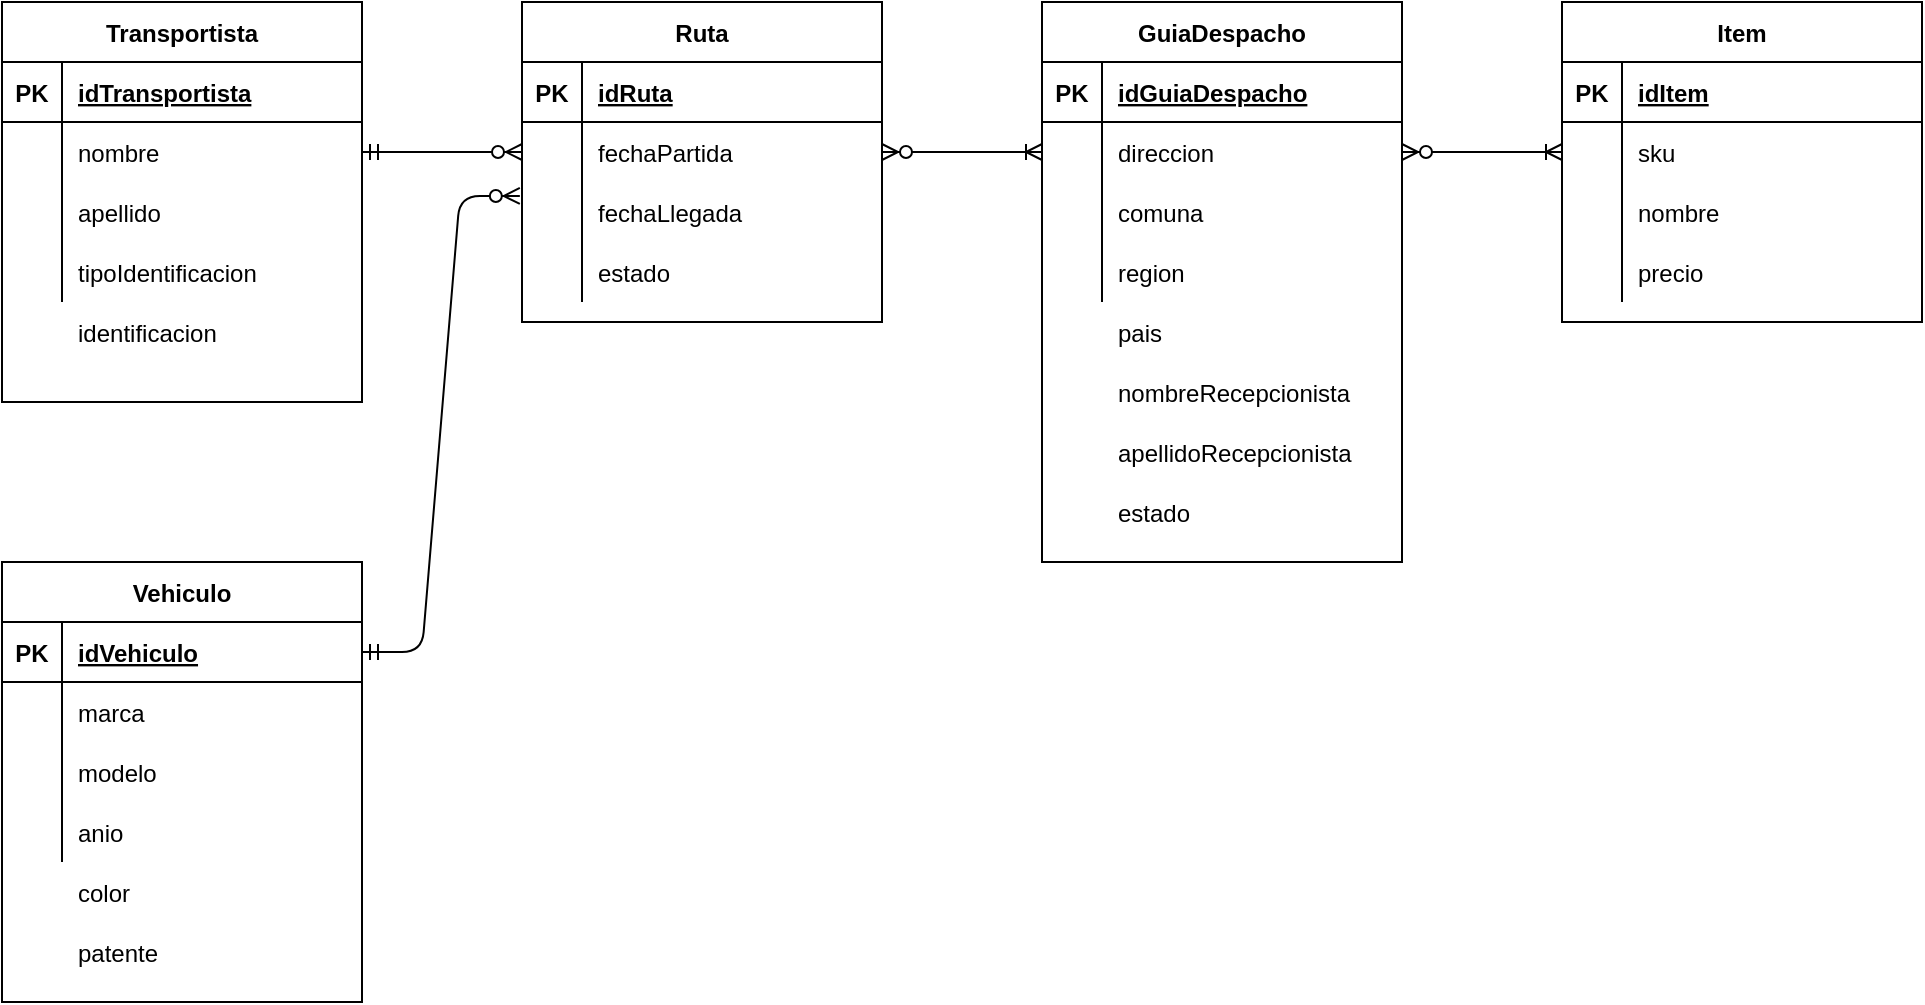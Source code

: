 <mxfile version="13.3.1" type="device"><diagram id="C5RBs43oDa-KdzZeNtuy" name="Page-1"><mxGraphModel dx="1106" dy="822" grid="1" gridSize="10" guides="1" tooltips="1" connect="1" arrows="1" fold="1" page="1" pageScale="1" pageWidth="827" pageHeight="1169" math="0" shadow="0"><root><mxCell id="WIyWlLk6GJQsqaUBKTNV-0"/><mxCell id="WIyWlLk6GJQsqaUBKTNV-1" parent="WIyWlLk6GJQsqaUBKTNV-0"/><mxCell id="8qMr-S2aJxhPb25OZAwz-13" value="Transportista" style="shape=table;startSize=30;container=1;collapsible=1;childLayout=tableLayout;fixedRows=1;rowLines=0;fontStyle=1;align=center;resizeLast=1;" vertex="1" parent="WIyWlLk6GJQsqaUBKTNV-1"><mxGeometry x="80" y="100" width="180" height="200" as="geometry"/></mxCell><mxCell id="8qMr-S2aJxhPb25OZAwz-14" value="" style="shape=partialRectangle;collapsible=0;dropTarget=0;pointerEvents=0;fillColor=none;top=0;left=0;bottom=1;right=0;points=[[0,0.5],[1,0.5]];portConstraint=eastwest;" vertex="1" parent="8qMr-S2aJxhPb25OZAwz-13"><mxGeometry y="30" width="180" height="30" as="geometry"/></mxCell><mxCell id="8qMr-S2aJxhPb25OZAwz-15" value="PK" style="shape=partialRectangle;connectable=0;fillColor=none;top=0;left=0;bottom=0;right=0;fontStyle=1;overflow=hidden;" vertex="1" parent="8qMr-S2aJxhPb25OZAwz-14"><mxGeometry width="30" height="30" as="geometry"/></mxCell><mxCell id="8qMr-S2aJxhPb25OZAwz-16" value="idTransportista" style="shape=partialRectangle;connectable=0;fillColor=none;top=0;left=0;bottom=0;right=0;align=left;spacingLeft=6;fontStyle=5;overflow=hidden;" vertex="1" parent="8qMr-S2aJxhPb25OZAwz-14"><mxGeometry x="30" width="150" height="30" as="geometry"/></mxCell><mxCell id="8qMr-S2aJxhPb25OZAwz-17" value="" style="shape=partialRectangle;collapsible=0;dropTarget=0;pointerEvents=0;fillColor=none;top=0;left=0;bottom=0;right=0;points=[[0,0.5],[1,0.5]];portConstraint=eastwest;" vertex="1" parent="8qMr-S2aJxhPb25OZAwz-13"><mxGeometry y="60" width="180" height="30" as="geometry"/></mxCell><mxCell id="8qMr-S2aJxhPb25OZAwz-18" value="" style="shape=partialRectangle;connectable=0;fillColor=none;top=0;left=0;bottom=0;right=0;editable=1;overflow=hidden;" vertex="1" parent="8qMr-S2aJxhPb25OZAwz-17"><mxGeometry width="30" height="30" as="geometry"/></mxCell><mxCell id="8qMr-S2aJxhPb25OZAwz-19" value="nombre" style="shape=partialRectangle;connectable=0;fillColor=none;top=0;left=0;bottom=0;right=0;align=left;spacingLeft=6;overflow=hidden;" vertex="1" parent="8qMr-S2aJxhPb25OZAwz-17"><mxGeometry x="30" width="150" height="30" as="geometry"/></mxCell><mxCell id="8qMr-S2aJxhPb25OZAwz-20" value="" style="shape=partialRectangle;collapsible=0;dropTarget=0;pointerEvents=0;fillColor=none;top=0;left=0;bottom=0;right=0;points=[[0,0.5],[1,0.5]];portConstraint=eastwest;" vertex="1" parent="8qMr-S2aJxhPb25OZAwz-13"><mxGeometry y="90" width="180" height="30" as="geometry"/></mxCell><mxCell id="8qMr-S2aJxhPb25OZAwz-21" value="" style="shape=partialRectangle;connectable=0;fillColor=none;top=0;left=0;bottom=0;right=0;editable=1;overflow=hidden;" vertex="1" parent="8qMr-S2aJxhPb25OZAwz-20"><mxGeometry width="30" height="30" as="geometry"/></mxCell><mxCell id="8qMr-S2aJxhPb25OZAwz-22" value="apellido" style="shape=partialRectangle;connectable=0;fillColor=none;top=0;left=0;bottom=0;right=0;align=left;spacingLeft=6;overflow=hidden;" vertex="1" parent="8qMr-S2aJxhPb25OZAwz-20"><mxGeometry x="30" width="150" height="30" as="geometry"/></mxCell><mxCell id="8qMr-S2aJxhPb25OZAwz-23" value="" style="shape=partialRectangle;collapsible=0;dropTarget=0;pointerEvents=0;fillColor=none;top=0;left=0;bottom=0;right=0;points=[[0,0.5],[1,0.5]];portConstraint=eastwest;" vertex="1" parent="8qMr-S2aJxhPb25OZAwz-13"><mxGeometry y="120" width="180" height="30" as="geometry"/></mxCell><mxCell id="8qMr-S2aJxhPb25OZAwz-24" value="" style="shape=partialRectangle;connectable=0;fillColor=none;top=0;left=0;bottom=0;right=0;editable=1;overflow=hidden;" vertex="1" parent="8qMr-S2aJxhPb25OZAwz-23"><mxGeometry width="30" height="30" as="geometry"/></mxCell><mxCell id="8qMr-S2aJxhPb25OZAwz-25" value="tipoIdentificacion" style="shape=partialRectangle;connectable=0;fillColor=none;top=0;left=0;bottom=0;right=0;align=left;spacingLeft=6;overflow=hidden;" vertex="1" parent="8qMr-S2aJxhPb25OZAwz-23"><mxGeometry x="30" width="150" height="30" as="geometry"/></mxCell><mxCell id="8qMr-S2aJxhPb25OZAwz-26" value="Vehiculo" style="shape=table;startSize=30;container=1;collapsible=1;childLayout=tableLayout;fixedRows=1;rowLines=0;fontStyle=1;align=center;resizeLast=1;" vertex="1" parent="WIyWlLk6GJQsqaUBKTNV-1"><mxGeometry x="80" y="380" width="180" height="220" as="geometry"/></mxCell><mxCell id="8qMr-S2aJxhPb25OZAwz-27" value="" style="shape=partialRectangle;collapsible=0;dropTarget=0;pointerEvents=0;fillColor=none;top=0;left=0;bottom=1;right=0;points=[[0,0.5],[1,0.5]];portConstraint=eastwest;" vertex="1" parent="8qMr-S2aJxhPb25OZAwz-26"><mxGeometry y="30" width="180" height="30" as="geometry"/></mxCell><mxCell id="8qMr-S2aJxhPb25OZAwz-28" value="PK" style="shape=partialRectangle;connectable=0;fillColor=none;top=0;left=0;bottom=0;right=0;fontStyle=1;overflow=hidden;" vertex="1" parent="8qMr-S2aJxhPb25OZAwz-27"><mxGeometry width="30" height="30" as="geometry"/></mxCell><mxCell id="8qMr-S2aJxhPb25OZAwz-29" value="idVehiculo" style="shape=partialRectangle;connectable=0;fillColor=none;top=0;left=0;bottom=0;right=0;align=left;spacingLeft=6;fontStyle=5;overflow=hidden;" vertex="1" parent="8qMr-S2aJxhPb25OZAwz-27"><mxGeometry x="30" width="150" height="30" as="geometry"/></mxCell><mxCell id="8qMr-S2aJxhPb25OZAwz-30" value="" style="shape=partialRectangle;collapsible=0;dropTarget=0;pointerEvents=0;fillColor=none;top=0;left=0;bottom=0;right=0;points=[[0,0.5],[1,0.5]];portConstraint=eastwest;" vertex="1" parent="8qMr-S2aJxhPb25OZAwz-26"><mxGeometry y="60" width="180" height="30" as="geometry"/></mxCell><mxCell id="8qMr-S2aJxhPb25OZAwz-31" value="" style="shape=partialRectangle;connectable=0;fillColor=none;top=0;left=0;bottom=0;right=0;editable=1;overflow=hidden;" vertex="1" parent="8qMr-S2aJxhPb25OZAwz-30"><mxGeometry width="30" height="30" as="geometry"/></mxCell><mxCell id="8qMr-S2aJxhPb25OZAwz-32" value="marca" style="shape=partialRectangle;connectable=0;fillColor=none;top=0;left=0;bottom=0;right=0;align=left;spacingLeft=6;overflow=hidden;" vertex="1" parent="8qMr-S2aJxhPb25OZAwz-30"><mxGeometry x="30" width="150" height="30" as="geometry"/></mxCell><mxCell id="8qMr-S2aJxhPb25OZAwz-33" value="" style="shape=partialRectangle;collapsible=0;dropTarget=0;pointerEvents=0;fillColor=none;top=0;left=0;bottom=0;right=0;points=[[0,0.5],[1,0.5]];portConstraint=eastwest;" vertex="1" parent="8qMr-S2aJxhPb25OZAwz-26"><mxGeometry y="90" width="180" height="30" as="geometry"/></mxCell><mxCell id="8qMr-S2aJxhPb25OZAwz-34" value="" style="shape=partialRectangle;connectable=0;fillColor=none;top=0;left=0;bottom=0;right=0;editable=1;overflow=hidden;" vertex="1" parent="8qMr-S2aJxhPb25OZAwz-33"><mxGeometry width="30" height="30" as="geometry"/></mxCell><mxCell id="8qMr-S2aJxhPb25OZAwz-35" value="modelo" style="shape=partialRectangle;connectable=0;fillColor=none;top=0;left=0;bottom=0;right=0;align=left;spacingLeft=6;overflow=hidden;" vertex="1" parent="8qMr-S2aJxhPb25OZAwz-33"><mxGeometry x="30" width="150" height="30" as="geometry"/></mxCell><mxCell id="8qMr-S2aJxhPb25OZAwz-36" value="" style="shape=partialRectangle;collapsible=0;dropTarget=0;pointerEvents=0;fillColor=none;top=0;left=0;bottom=0;right=0;points=[[0,0.5],[1,0.5]];portConstraint=eastwest;" vertex="1" parent="8qMr-S2aJxhPb25OZAwz-26"><mxGeometry y="120" width="180" height="30" as="geometry"/></mxCell><mxCell id="8qMr-S2aJxhPb25OZAwz-37" value="" style="shape=partialRectangle;connectable=0;fillColor=none;top=0;left=0;bottom=0;right=0;editable=1;overflow=hidden;" vertex="1" parent="8qMr-S2aJxhPb25OZAwz-36"><mxGeometry width="30" height="30" as="geometry"/></mxCell><mxCell id="8qMr-S2aJxhPb25OZAwz-38" value="anio" style="shape=partialRectangle;connectable=0;fillColor=none;top=0;left=0;bottom=0;right=0;align=left;spacingLeft=6;overflow=hidden;" vertex="1" parent="8qMr-S2aJxhPb25OZAwz-36"><mxGeometry x="30" width="150" height="30" as="geometry"/></mxCell><mxCell id="8qMr-S2aJxhPb25OZAwz-39" value="GuiaDespacho" style="shape=table;startSize=30;container=1;collapsible=1;childLayout=tableLayout;fixedRows=1;rowLines=0;fontStyle=1;align=center;resizeLast=1;" vertex="1" parent="WIyWlLk6GJQsqaUBKTNV-1"><mxGeometry x="600" y="100" width="180" height="280" as="geometry"/></mxCell><mxCell id="8qMr-S2aJxhPb25OZAwz-40" value="" style="shape=partialRectangle;collapsible=0;dropTarget=0;pointerEvents=0;fillColor=none;top=0;left=0;bottom=1;right=0;points=[[0,0.5],[1,0.5]];portConstraint=eastwest;" vertex="1" parent="8qMr-S2aJxhPb25OZAwz-39"><mxGeometry y="30" width="180" height="30" as="geometry"/></mxCell><mxCell id="8qMr-S2aJxhPb25OZAwz-41" value="PK" style="shape=partialRectangle;connectable=0;fillColor=none;top=0;left=0;bottom=0;right=0;fontStyle=1;overflow=hidden;" vertex="1" parent="8qMr-S2aJxhPb25OZAwz-40"><mxGeometry width="30" height="30" as="geometry"/></mxCell><mxCell id="8qMr-S2aJxhPb25OZAwz-42" value="idGuiaDespacho" style="shape=partialRectangle;connectable=0;fillColor=none;top=0;left=0;bottom=0;right=0;align=left;spacingLeft=6;fontStyle=5;overflow=hidden;" vertex="1" parent="8qMr-S2aJxhPb25OZAwz-40"><mxGeometry x="30" width="150" height="30" as="geometry"/></mxCell><mxCell id="8qMr-S2aJxhPb25OZAwz-43" value="" style="shape=partialRectangle;collapsible=0;dropTarget=0;pointerEvents=0;fillColor=none;top=0;left=0;bottom=0;right=0;points=[[0,0.5],[1,0.5]];portConstraint=eastwest;" vertex="1" parent="8qMr-S2aJxhPb25OZAwz-39"><mxGeometry y="60" width="180" height="30" as="geometry"/></mxCell><mxCell id="8qMr-S2aJxhPb25OZAwz-44" value="" style="shape=partialRectangle;connectable=0;fillColor=none;top=0;left=0;bottom=0;right=0;editable=1;overflow=hidden;" vertex="1" parent="8qMr-S2aJxhPb25OZAwz-43"><mxGeometry width="30" height="30" as="geometry"/></mxCell><mxCell id="8qMr-S2aJxhPb25OZAwz-45" value="direccion" style="shape=partialRectangle;connectable=0;fillColor=none;top=0;left=0;bottom=0;right=0;align=left;spacingLeft=6;overflow=hidden;" vertex="1" parent="8qMr-S2aJxhPb25OZAwz-43"><mxGeometry x="30" width="150" height="30" as="geometry"/></mxCell><mxCell id="8qMr-S2aJxhPb25OZAwz-46" value="" style="shape=partialRectangle;collapsible=0;dropTarget=0;pointerEvents=0;fillColor=none;top=0;left=0;bottom=0;right=0;points=[[0,0.5],[1,0.5]];portConstraint=eastwest;" vertex="1" parent="8qMr-S2aJxhPb25OZAwz-39"><mxGeometry y="90" width="180" height="30" as="geometry"/></mxCell><mxCell id="8qMr-S2aJxhPb25OZAwz-47" value="" style="shape=partialRectangle;connectable=0;fillColor=none;top=0;left=0;bottom=0;right=0;editable=1;overflow=hidden;" vertex="1" parent="8qMr-S2aJxhPb25OZAwz-46"><mxGeometry width="30" height="30" as="geometry"/></mxCell><mxCell id="8qMr-S2aJxhPb25OZAwz-48" value="comuna" style="shape=partialRectangle;connectable=0;fillColor=none;top=0;left=0;bottom=0;right=0;align=left;spacingLeft=6;overflow=hidden;" vertex="1" parent="8qMr-S2aJxhPb25OZAwz-46"><mxGeometry x="30" width="150" height="30" as="geometry"/></mxCell><mxCell id="8qMr-S2aJxhPb25OZAwz-49" value="" style="shape=partialRectangle;collapsible=0;dropTarget=0;pointerEvents=0;fillColor=none;top=0;left=0;bottom=0;right=0;points=[[0,0.5],[1,0.5]];portConstraint=eastwest;" vertex="1" parent="8qMr-S2aJxhPb25OZAwz-39"><mxGeometry y="120" width="180" height="30" as="geometry"/></mxCell><mxCell id="8qMr-S2aJxhPb25OZAwz-50" value="" style="shape=partialRectangle;connectable=0;fillColor=none;top=0;left=0;bottom=0;right=0;editable=1;overflow=hidden;" vertex="1" parent="8qMr-S2aJxhPb25OZAwz-49"><mxGeometry width="30" height="30" as="geometry"/></mxCell><mxCell id="8qMr-S2aJxhPb25OZAwz-51" value="region" style="shape=partialRectangle;connectable=0;fillColor=none;top=0;left=0;bottom=0;right=0;align=left;spacingLeft=6;overflow=hidden;" vertex="1" parent="8qMr-S2aJxhPb25OZAwz-49"><mxGeometry x="30" width="150" height="30" as="geometry"/></mxCell><mxCell id="8qMr-S2aJxhPb25OZAwz-0" value="Ruta" style="shape=table;startSize=30;container=1;collapsible=1;childLayout=tableLayout;fixedRows=1;rowLines=0;fontStyle=1;align=center;resizeLast=1;" vertex="1" parent="WIyWlLk6GJQsqaUBKTNV-1"><mxGeometry x="340" y="100" width="180" height="160" as="geometry"/></mxCell><mxCell id="8qMr-S2aJxhPb25OZAwz-1" value="" style="shape=partialRectangle;collapsible=0;dropTarget=0;pointerEvents=0;fillColor=none;top=0;left=0;bottom=1;right=0;points=[[0,0.5],[1,0.5]];portConstraint=eastwest;" vertex="1" parent="8qMr-S2aJxhPb25OZAwz-0"><mxGeometry y="30" width="180" height="30" as="geometry"/></mxCell><mxCell id="8qMr-S2aJxhPb25OZAwz-2" value="PK" style="shape=partialRectangle;connectable=0;fillColor=none;top=0;left=0;bottom=0;right=0;fontStyle=1;overflow=hidden;" vertex="1" parent="8qMr-S2aJxhPb25OZAwz-1"><mxGeometry width="30" height="30" as="geometry"/></mxCell><mxCell id="8qMr-S2aJxhPb25OZAwz-3" value="idRuta" style="shape=partialRectangle;connectable=0;fillColor=none;top=0;left=0;bottom=0;right=0;align=left;spacingLeft=6;fontStyle=5;overflow=hidden;" vertex="1" parent="8qMr-S2aJxhPb25OZAwz-1"><mxGeometry x="30" width="150" height="30" as="geometry"/></mxCell><mxCell id="8qMr-S2aJxhPb25OZAwz-4" value="" style="shape=partialRectangle;collapsible=0;dropTarget=0;pointerEvents=0;fillColor=none;top=0;left=0;bottom=0;right=0;points=[[0,0.5],[1,0.5]];portConstraint=eastwest;" vertex="1" parent="8qMr-S2aJxhPb25OZAwz-0"><mxGeometry y="60" width="180" height="30" as="geometry"/></mxCell><mxCell id="8qMr-S2aJxhPb25OZAwz-5" value="" style="shape=partialRectangle;connectable=0;fillColor=none;top=0;left=0;bottom=0;right=0;editable=1;overflow=hidden;" vertex="1" parent="8qMr-S2aJxhPb25OZAwz-4"><mxGeometry width="30" height="30" as="geometry"/></mxCell><mxCell id="8qMr-S2aJxhPb25OZAwz-6" value="fechaPartida" style="shape=partialRectangle;connectable=0;fillColor=none;top=0;left=0;bottom=0;right=0;align=left;spacingLeft=6;overflow=hidden;" vertex="1" parent="8qMr-S2aJxhPb25OZAwz-4"><mxGeometry x="30" width="150" height="30" as="geometry"/></mxCell><mxCell id="8qMr-S2aJxhPb25OZAwz-7" value="" style="shape=partialRectangle;collapsible=0;dropTarget=0;pointerEvents=0;fillColor=none;top=0;left=0;bottom=0;right=0;points=[[0,0.5],[1,0.5]];portConstraint=eastwest;" vertex="1" parent="8qMr-S2aJxhPb25OZAwz-0"><mxGeometry y="90" width="180" height="30" as="geometry"/></mxCell><mxCell id="8qMr-S2aJxhPb25OZAwz-8" value="" style="shape=partialRectangle;connectable=0;fillColor=none;top=0;left=0;bottom=0;right=0;editable=1;overflow=hidden;" vertex="1" parent="8qMr-S2aJxhPb25OZAwz-7"><mxGeometry width="30" height="30" as="geometry"/></mxCell><mxCell id="8qMr-S2aJxhPb25OZAwz-9" value="fechaLlegada" style="shape=partialRectangle;connectable=0;fillColor=none;top=0;left=0;bottom=0;right=0;align=left;spacingLeft=6;overflow=hidden;" vertex="1" parent="8qMr-S2aJxhPb25OZAwz-7"><mxGeometry x="30" width="150" height="30" as="geometry"/></mxCell><mxCell id="8qMr-S2aJxhPb25OZAwz-10" value="" style="shape=partialRectangle;collapsible=0;dropTarget=0;pointerEvents=0;fillColor=none;top=0;left=0;bottom=0;right=0;points=[[0,0.5],[1,0.5]];portConstraint=eastwest;" vertex="1" parent="8qMr-S2aJxhPb25OZAwz-0"><mxGeometry y="120" width="180" height="30" as="geometry"/></mxCell><mxCell id="8qMr-S2aJxhPb25OZAwz-11" value="" style="shape=partialRectangle;connectable=0;fillColor=none;top=0;left=0;bottom=0;right=0;editable=1;overflow=hidden;" vertex="1" parent="8qMr-S2aJxhPb25OZAwz-10"><mxGeometry width="30" height="30" as="geometry"/></mxCell><mxCell id="8qMr-S2aJxhPb25OZAwz-12" value="estado" style="shape=partialRectangle;connectable=0;fillColor=none;top=0;left=0;bottom=0;right=0;align=left;spacingLeft=6;overflow=hidden;" vertex="1" parent="8qMr-S2aJxhPb25OZAwz-10"><mxGeometry x="30" width="150" height="30" as="geometry"/></mxCell><mxCell id="8qMr-S2aJxhPb25OZAwz-52" value="" style="edgeStyle=entityRelationEdgeStyle;fontSize=12;html=1;endArrow=ERzeroToMany;startArrow=ERmandOne;exitX=1;exitY=0.5;exitDx=0;exitDy=0;" edge="1" parent="WIyWlLk6GJQsqaUBKTNV-1" source="8qMr-S2aJxhPb25OZAwz-17" target="8qMr-S2aJxhPb25OZAwz-4"><mxGeometry width="100" height="100" relative="1" as="geometry"><mxPoint x="340" y="500" as="sourcePoint"/><mxPoint x="440" y="400" as="targetPoint"/></mxGeometry></mxCell><mxCell id="8qMr-S2aJxhPb25OZAwz-53" value="" style="edgeStyle=entityRelationEdgeStyle;fontSize=12;html=1;endArrow=ERzeroToMany;startArrow=ERmandOne;exitX=1;exitY=0.5;exitDx=0;exitDy=0;entryX=-0.006;entryY=0.233;entryDx=0;entryDy=0;entryPerimeter=0;" edge="1" parent="WIyWlLk6GJQsqaUBKTNV-1" source="8qMr-S2aJxhPb25OZAwz-27" target="8qMr-S2aJxhPb25OZAwz-7"><mxGeometry width="100" height="100" relative="1" as="geometry"><mxPoint x="460" y="520" as="sourcePoint"/><mxPoint x="540" y="520" as="targetPoint"/></mxGeometry></mxCell><mxCell id="8qMr-S2aJxhPb25OZAwz-54" value="" style="edgeStyle=entityRelationEdgeStyle;fontSize=12;html=1;endArrow=ERoneToMany;startArrow=ERzeroToMany;entryX=0;entryY=0.5;entryDx=0;entryDy=0;exitX=1;exitY=0.5;exitDx=0;exitDy=0;" edge="1" parent="WIyWlLk6GJQsqaUBKTNV-1" source="8qMr-S2aJxhPb25OZAwz-4" target="8qMr-S2aJxhPb25OZAwz-43"><mxGeometry width="100" height="100" relative="1" as="geometry"><mxPoint x="470" y="550" as="sourcePoint"/><mxPoint x="570" y="450" as="targetPoint"/></mxGeometry></mxCell><mxCell id="8qMr-S2aJxhPb25OZAwz-59" value="color" style="shape=partialRectangle;connectable=0;fillColor=none;top=0;left=0;bottom=0;right=0;align=left;spacingLeft=6;overflow=hidden;" vertex="1" parent="WIyWlLk6GJQsqaUBKTNV-1"><mxGeometry x="110" y="530" width="150" height="30" as="geometry"/></mxCell><mxCell id="8qMr-S2aJxhPb25OZAwz-60" value="patente" style="shape=partialRectangle;connectable=0;fillColor=none;top=0;left=0;bottom=0;right=0;align=left;spacingLeft=6;overflow=hidden;" vertex="1" parent="WIyWlLk6GJQsqaUBKTNV-1"><mxGeometry x="110" y="560" width="150" height="30" as="geometry"/></mxCell><mxCell id="8qMr-S2aJxhPb25OZAwz-78" value="" style="edgeStyle=entityRelationEdgeStyle;fontSize=12;html=1;endArrow=ERoneToMany;startArrow=ERzeroToMany;entryX=0;entryY=0.5;entryDx=0;entryDy=0;exitX=1;exitY=0.5;exitDx=0;exitDy=0;" edge="1" parent="WIyWlLk6GJQsqaUBKTNV-1" source="8qMr-S2aJxhPb25OZAwz-43" target="8qMr-S2aJxhPb25OZAwz-69"><mxGeometry width="100" height="100" relative="1" as="geometry"><mxPoint x="530" y="185" as="sourcePoint"/><mxPoint x="610" y="185" as="targetPoint"/></mxGeometry></mxCell><mxCell id="8qMr-S2aJxhPb25OZAwz-65" value="Item" style="shape=table;startSize=30;container=1;collapsible=1;childLayout=tableLayout;fixedRows=1;rowLines=0;fontStyle=1;align=center;resizeLast=1;" vertex="1" parent="WIyWlLk6GJQsqaUBKTNV-1"><mxGeometry x="860" y="100" width="180" height="160" as="geometry"/></mxCell><mxCell id="8qMr-S2aJxhPb25OZAwz-66" value="" style="shape=partialRectangle;collapsible=0;dropTarget=0;pointerEvents=0;fillColor=none;top=0;left=0;bottom=1;right=0;points=[[0,0.5],[1,0.5]];portConstraint=eastwest;" vertex="1" parent="8qMr-S2aJxhPb25OZAwz-65"><mxGeometry y="30" width="180" height="30" as="geometry"/></mxCell><mxCell id="8qMr-S2aJxhPb25OZAwz-67" value="PK" style="shape=partialRectangle;connectable=0;fillColor=none;top=0;left=0;bottom=0;right=0;fontStyle=1;overflow=hidden;" vertex="1" parent="8qMr-S2aJxhPb25OZAwz-66"><mxGeometry width="30" height="30" as="geometry"/></mxCell><mxCell id="8qMr-S2aJxhPb25OZAwz-68" value="idItem" style="shape=partialRectangle;connectable=0;fillColor=none;top=0;left=0;bottom=0;right=0;align=left;spacingLeft=6;fontStyle=5;overflow=hidden;" vertex="1" parent="8qMr-S2aJxhPb25OZAwz-66"><mxGeometry x="30" width="150" height="30" as="geometry"/></mxCell><mxCell id="8qMr-S2aJxhPb25OZAwz-69" value="" style="shape=partialRectangle;collapsible=0;dropTarget=0;pointerEvents=0;fillColor=none;top=0;left=0;bottom=0;right=0;points=[[0,0.5],[1,0.5]];portConstraint=eastwest;" vertex="1" parent="8qMr-S2aJxhPb25OZAwz-65"><mxGeometry y="60" width="180" height="30" as="geometry"/></mxCell><mxCell id="8qMr-S2aJxhPb25OZAwz-70" value="" style="shape=partialRectangle;connectable=0;fillColor=none;top=0;left=0;bottom=0;right=0;editable=1;overflow=hidden;" vertex="1" parent="8qMr-S2aJxhPb25OZAwz-69"><mxGeometry width="30" height="30" as="geometry"/></mxCell><mxCell id="8qMr-S2aJxhPb25OZAwz-71" value="sku" style="shape=partialRectangle;connectable=0;fillColor=none;top=0;left=0;bottom=0;right=0;align=left;spacingLeft=6;overflow=hidden;" vertex="1" parent="8qMr-S2aJxhPb25OZAwz-69"><mxGeometry x="30" width="150" height="30" as="geometry"/></mxCell><mxCell id="8qMr-S2aJxhPb25OZAwz-72" value="" style="shape=partialRectangle;collapsible=0;dropTarget=0;pointerEvents=0;fillColor=none;top=0;left=0;bottom=0;right=0;points=[[0,0.5],[1,0.5]];portConstraint=eastwest;" vertex="1" parent="8qMr-S2aJxhPb25OZAwz-65"><mxGeometry y="90" width="180" height="30" as="geometry"/></mxCell><mxCell id="8qMr-S2aJxhPb25OZAwz-73" value="" style="shape=partialRectangle;connectable=0;fillColor=none;top=0;left=0;bottom=0;right=0;editable=1;overflow=hidden;" vertex="1" parent="8qMr-S2aJxhPb25OZAwz-72"><mxGeometry width="30" height="30" as="geometry"/></mxCell><mxCell id="8qMr-S2aJxhPb25OZAwz-74" value="nombre" style="shape=partialRectangle;connectable=0;fillColor=none;top=0;left=0;bottom=0;right=0;align=left;spacingLeft=6;overflow=hidden;" vertex="1" parent="8qMr-S2aJxhPb25OZAwz-72"><mxGeometry x="30" width="150" height="30" as="geometry"/></mxCell><mxCell id="8qMr-S2aJxhPb25OZAwz-75" value="" style="shape=partialRectangle;collapsible=0;dropTarget=0;pointerEvents=0;fillColor=none;top=0;left=0;bottom=0;right=0;points=[[0,0.5],[1,0.5]];portConstraint=eastwest;" vertex="1" parent="8qMr-S2aJxhPb25OZAwz-65"><mxGeometry y="120" width="180" height="30" as="geometry"/></mxCell><mxCell id="8qMr-S2aJxhPb25OZAwz-76" value="" style="shape=partialRectangle;connectable=0;fillColor=none;top=0;left=0;bottom=0;right=0;editable=1;overflow=hidden;" vertex="1" parent="8qMr-S2aJxhPb25OZAwz-75"><mxGeometry width="30" height="30" as="geometry"/></mxCell><mxCell id="8qMr-S2aJxhPb25OZAwz-77" value="precio" style="shape=partialRectangle;connectable=0;fillColor=none;top=0;left=0;bottom=0;right=0;align=left;spacingLeft=6;overflow=hidden;" vertex="1" parent="8qMr-S2aJxhPb25OZAwz-75"><mxGeometry x="30" width="150" height="30" as="geometry"/></mxCell><mxCell id="8qMr-S2aJxhPb25OZAwz-80" value="pais" style="shape=partialRectangle;connectable=0;fillColor=none;top=0;left=0;bottom=0;right=0;align=left;spacingLeft=6;overflow=hidden;" vertex="1" parent="WIyWlLk6GJQsqaUBKTNV-1"><mxGeometry x="630" y="250" width="150" height="30" as="geometry"/></mxCell><mxCell id="8qMr-S2aJxhPb25OZAwz-81" value="nombreRecepcionista" style="shape=partialRectangle;connectable=0;fillColor=none;top=0;left=0;bottom=0;right=0;align=left;spacingLeft=6;overflow=hidden;" vertex="1" parent="WIyWlLk6GJQsqaUBKTNV-1"><mxGeometry x="630" y="280" width="150" height="30" as="geometry"/></mxCell><mxCell id="8qMr-S2aJxhPb25OZAwz-82" value="apellidoRecepcionista" style="shape=partialRectangle;connectable=0;fillColor=none;top=0;left=0;bottom=0;right=0;align=left;spacingLeft=6;overflow=hidden;" vertex="1" parent="WIyWlLk6GJQsqaUBKTNV-1"><mxGeometry x="630" y="310" width="150" height="30" as="geometry"/></mxCell><mxCell id="8qMr-S2aJxhPb25OZAwz-83" value="identificacion" style="shape=partialRectangle;connectable=0;fillColor=none;top=0;left=0;bottom=0;right=0;align=left;spacingLeft=6;overflow=hidden;" vertex="1" parent="WIyWlLk6GJQsqaUBKTNV-1"><mxGeometry x="110" y="250" width="150" height="30" as="geometry"/></mxCell><mxCell id="8qMr-S2aJxhPb25OZAwz-85" value="estado" style="shape=partialRectangle;connectable=0;fillColor=none;top=0;left=0;bottom=0;right=0;align=left;spacingLeft=6;overflow=hidden;" vertex="1" parent="WIyWlLk6GJQsqaUBKTNV-1"><mxGeometry x="630" y="340" width="150" height="30" as="geometry"/></mxCell></root></mxGraphModel></diagram></mxfile>